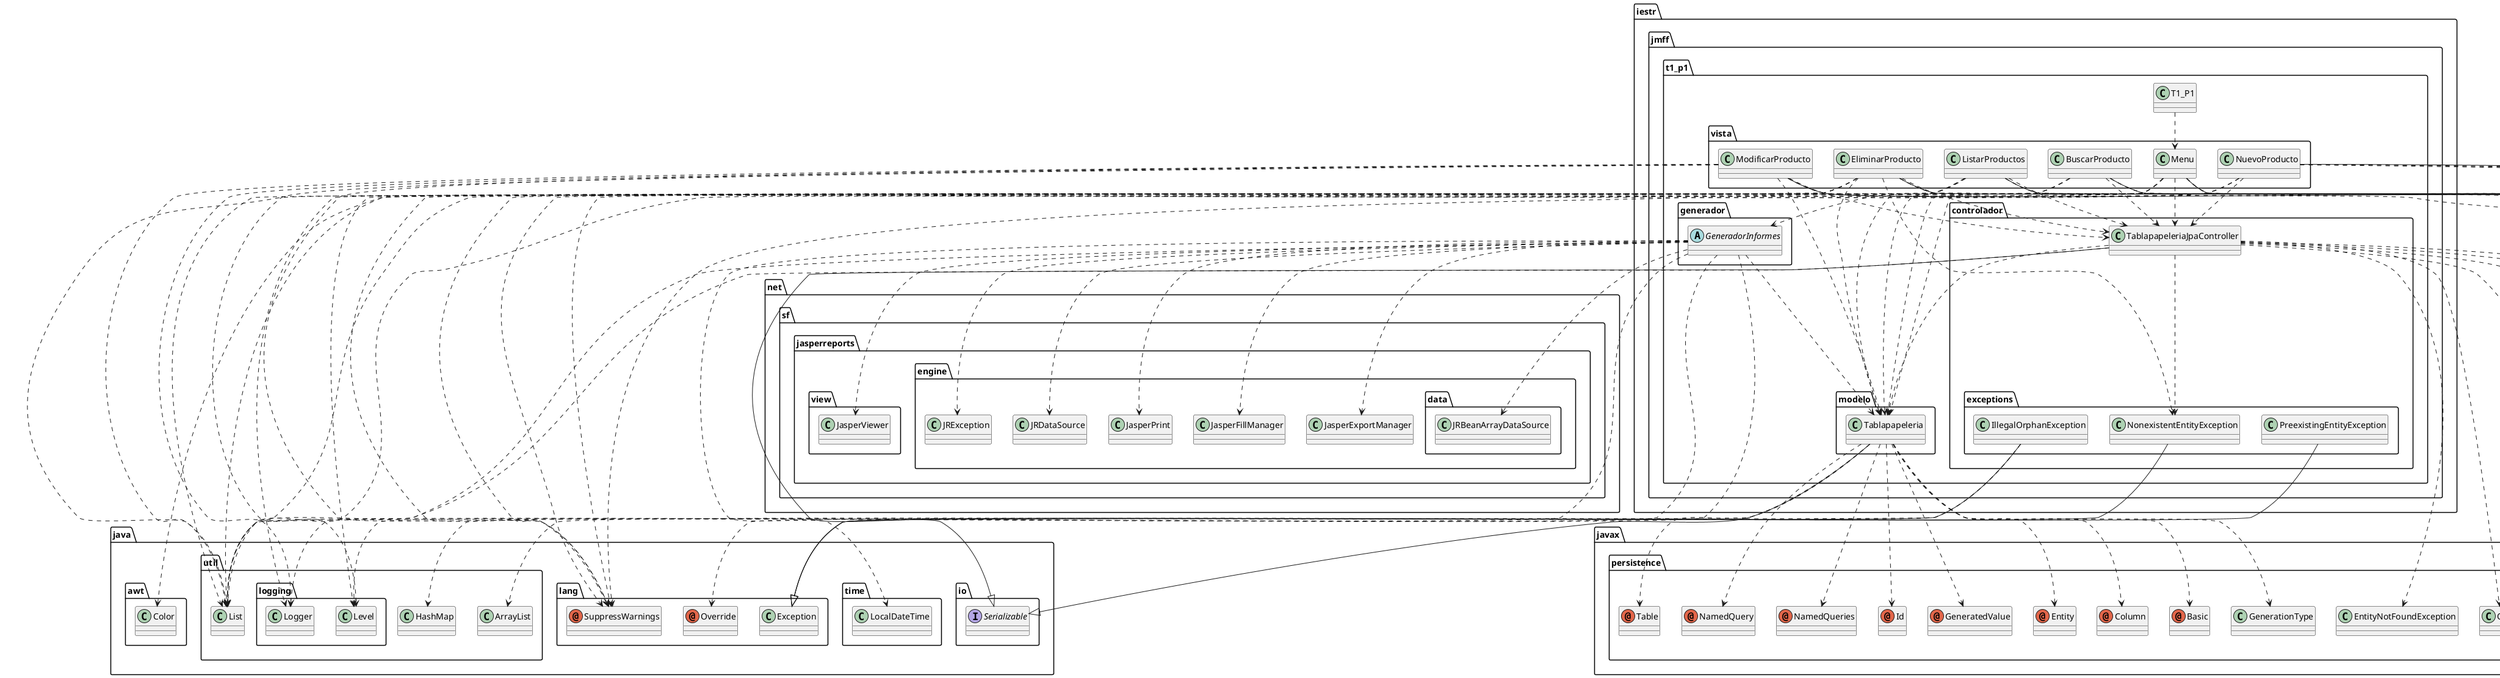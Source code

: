 @startuml
abstract class iestr.jmff.t1_p1.generador.GeneradorInformes
annotation java.lang.Override
annotation java.lang.SuppressWarnings
annotation javax.persistence.Basic
annotation javax.persistence.Column
annotation javax.persistence.Entity
annotation javax.persistence.GeneratedValue
annotation javax.persistence.Id
annotation javax.persistence.NamedQueries
annotation javax.persistence.NamedQuery
annotation javax.persistence.Table
class iestr.jmff.t1_p1.T1_P1
class iestr.jmff.t1_p1.controlador.TablapapeleriaJpaController
class iestr.jmff.t1_p1.controlador.exceptions.IllegalOrphanException
class iestr.jmff.t1_p1.controlador.exceptions.NonexistentEntityException
class iestr.jmff.t1_p1.controlador.exceptions.PreexistingEntityException
class iestr.jmff.t1_p1.modelo.Tablapapeleria
class iestr.jmff.t1_p1.vista.BuscarProducto
class iestr.jmff.t1_p1.vista.EliminarProducto
class iestr.jmff.t1_p1.vista.ListarProductos
class iestr.jmff.t1_p1.vista.Menu
class iestr.jmff.t1_p1.vista.ModificarProducto
class iestr.jmff.t1_p1.vista.NuevoProducto
class java.awt.Color
class java.lang.Exception
class java.time.LocalDateTime
class java.util.ArrayList
class java.util.HashMap
class java.util.List
class java.util.logging.Level
class java.util.logging.Logger
class javax.persistence.EntityManager
class javax.persistence.EntityManagerFactory
class javax.persistence.EntityNotFoundException
class javax.persistence.GenerationType
class javax.persistence.Persistence
class javax.persistence.Query
class javax.persistence.criteria.CriteriaQuery
class javax.persistence.criteria.Root
class javax.swing.JFrame
class javax.swing.JOptionPane
class net.sf.jasperreports.engine.JRDataSource
class net.sf.jasperreports.engine.JRException
class net.sf.jasperreports.engine.JasperExportManager
class net.sf.jasperreports.engine.JasperFillManager
class net.sf.jasperreports.engine.JasperPrint
class net.sf.jasperreports.engine.data.JRBeanArrayDataSource
class net.sf.jasperreports.view.JasperViewer
interface java.io.Serializable
iestr.jmff.t1_p1.generador.GeneradorInformes ..> iestr.jmff.t1_p1.modelo.Tablapapeleria
iestr.jmff.t1_p1.generador.GeneradorInformes ..> java.time.LocalDateTime
iestr.jmff.t1_p1.generador.GeneradorInformes ..> java.util.HashMap
iestr.jmff.t1_p1.generador.GeneradorInformes ..> java.util.List
iestr.jmff.t1_p1.generador.GeneradorInformes ..> java.util.logging.Level
iestr.jmff.t1_p1.generador.GeneradorInformes ..> java.util.logging.Logger
iestr.jmff.t1_p1.generador.GeneradorInformes ..> net.sf.jasperreports.engine.JRDataSource
iestr.jmff.t1_p1.generador.GeneradorInformes ..> net.sf.jasperreports.engine.JRException
iestr.jmff.t1_p1.generador.GeneradorInformes ..> net.sf.jasperreports.engine.JasperExportManager
iestr.jmff.t1_p1.generador.GeneradorInformes ..> net.sf.jasperreports.engine.JasperFillManager
iestr.jmff.t1_p1.generador.GeneradorInformes ..> net.sf.jasperreports.engine.JasperPrint
iestr.jmff.t1_p1.generador.GeneradorInformes ..> net.sf.jasperreports.engine.data.JRBeanArrayDataSource
iestr.jmff.t1_p1.generador.GeneradorInformes ..> net.sf.jasperreports.view.JasperViewer
iestr.jmff.t1_p1.T1_P1 ..> iestr.jmff.t1_p1.vista.Menu
iestr.jmff.t1_p1.controlador.TablapapeleriaJpaController ..> iestr.jmff.t1_p1.controlador.exceptions.NonexistentEntityException
iestr.jmff.t1_p1.controlador.TablapapeleriaJpaController ..> iestr.jmff.t1_p1.modelo.Tablapapeleria
iestr.jmff.t1_p1.controlador.TablapapeleriaJpaController ..> java.util.List
iestr.jmff.t1_p1.controlador.TablapapeleriaJpaController ..> javax.persistence.EntityManager
iestr.jmff.t1_p1.controlador.TablapapeleriaJpaController ..> javax.persistence.EntityManagerFactory
iestr.jmff.t1_p1.controlador.TablapapeleriaJpaController ..> javax.persistence.EntityNotFoundException
iestr.jmff.t1_p1.controlador.TablapapeleriaJpaController ..> javax.persistence.Query
iestr.jmff.t1_p1.controlador.TablapapeleriaJpaController ..> javax.persistence.criteria.CriteriaQuery
iestr.jmff.t1_p1.controlador.TablapapeleriaJpaController ..> javax.persistence.criteria.Root
iestr.jmff.t1_p1.controlador.TablapapeleriaJpaController --|> java.io.Serializable
iestr.jmff.t1_p1.controlador.exceptions.IllegalOrphanException --|> java.lang.Exception
iestr.jmff.t1_p1.controlador.exceptions.IllegalOrphanException ..> java.util.ArrayList
iestr.jmff.t1_p1.controlador.exceptions.IllegalOrphanException ..> java.util.List
iestr.jmff.t1_p1.controlador.exceptions.NonexistentEntityException --|> java.lang.Exception
iestr.jmff.t1_p1.controlador.exceptions.PreexistingEntityException --|> java.lang.Exception
iestr.jmff.t1_p1.modelo.Tablapapeleria ..> java.lang.Override
iestr.jmff.t1_p1.modelo.Tablapapeleria ..> javax.persistence.Basic
iestr.jmff.t1_p1.modelo.Tablapapeleria ..> javax.persistence.Column
iestr.jmff.t1_p1.modelo.Tablapapeleria ..> javax.persistence.Entity
iestr.jmff.t1_p1.modelo.Tablapapeleria ..> javax.persistence.GeneratedValue
iestr.jmff.t1_p1.modelo.Tablapapeleria ..> javax.persistence.Id
iestr.jmff.t1_p1.modelo.Tablapapeleria ..> javax.persistence.NamedQueries
iestr.jmff.t1_p1.modelo.Tablapapeleria ..> javax.persistence.NamedQuery
iestr.jmff.t1_p1.modelo.Tablapapeleria ..> javax.persistence.Table
iestr.jmff.t1_p1.modelo.Tablapapeleria ..> javax.persistence.GenerationType
iestr.jmff.t1_p1.modelo.Tablapapeleria --|> java.io.Serializable
iestr.jmff.t1_p1.vista.BuscarProducto ..> java.lang.SuppressWarnings
iestr.jmff.t1_p1.vista.BuscarProducto ..> iestr.jmff.t1_p1.controlador.TablapapeleriaJpaController
iestr.jmff.t1_p1.vista.BuscarProducto ..> iestr.jmff.t1_p1.modelo.Tablapapeleria
iestr.jmff.t1_p1.vista.BuscarProducto ..> java.util.List
iestr.jmff.t1_p1.vista.BuscarProducto ..> javax.persistence.EntityManagerFactory
iestr.jmff.t1_p1.vista.BuscarProducto ..> javax.persistence.Persistence
iestr.jmff.t1_p1.vista.BuscarProducto --|> javax.swing.JFrame
iestr.jmff.t1_p1.vista.EliminarProducto ..> java.lang.SuppressWarnings
iestr.jmff.t1_p1.vista.EliminarProducto ..> iestr.jmff.t1_p1.controlador.TablapapeleriaJpaController
iestr.jmff.t1_p1.vista.EliminarProducto ..> iestr.jmff.t1_p1.controlador.exceptions.NonexistentEntityException
iestr.jmff.t1_p1.vista.EliminarProducto ..> iestr.jmff.t1_p1.modelo.Tablapapeleria
iestr.jmff.t1_p1.vista.EliminarProducto ..> java.util.List
iestr.jmff.t1_p1.vista.EliminarProducto ..> java.util.logging.Level
iestr.jmff.t1_p1.vista.EliminarProducto ..> java.util.logging.Logger
iestr.jmff.t1_p1.vista.EliminarProducto ..> javax.persistence.EntityManagerFactory
iestr.jmff.t1_p1.vista.EliminarProducto ..> javax.persistence.Persistence
iestr.jmff.t1_p1.vista.EliminarProducto --|> javax.swing.JFrame
iestr.jmff.t1_p1.vista.ListarProductos ..> iestr.jmff.t1_p1.generador.GeneradorInformes
iestr.jmff.t1_p1.vista.ListarProductos ..> java.lang.SuppressWarnings
iestr.jmff.t1_p1.vista.ListarProductos ..> iestr.jmff.t1_p1.controlador.TablapapeleriaJpaController
iestr.jmff.t1_p1.vista.ListarProductos ..> iestr.jmff.t1_p1.modelo.Tablapapeleria
iestr.jmff.t1_p1.vista.ListarProductos ..> java.util.List
iestr.jmff.t1_p1.vista.ListarProductos ..> javax.persistence.EntityManagerFactory
iestr.jmff.t1_p1.vista.ListarProductos ..> javax.persistence.Persistence
iestr.jmff.t1_p1.vista.ListarProductos --|> javax.swing.JFrame
iestr.jmff.t1_p1.vista.Menu ..> java.lang.SuppressWarnings
iestr.jmff.t1_p1.vista.Menu ..> iestr.jmff.t1_p1.controlador.TablapapeleriaJpaController
iestr.jmff.t1_p1.vista.Menu ..> iestr.jmff.t1_p1.modelo.Tablapapeleria
iestr.jmff.t1_p1.vista.Menu ..> java.awt.Color
iestr.jmff.t1_p1.vista.Menu ..> java.util.List
iestr.jmff.t1_p1.vista.Menu ..> javax.persistence.EntityManagerFactory
iestr.jmff.t1_p1.vista.Menu ..> javax.persistence.Persistence
iestr.jmff.t1_p1.vista.Menu --|> javax.swing.JFrame
iestr.jmff.t1_p1.vista.Menu ..> javax.swing.JOptionPane
iestr.jmff.t1_p1.vista.ModificarProducto ..> java.lang.SuppressWarnings
iestr.jmff.t1_p1.vista.ModificarProducto ..> iestr.jmff.t1_p1.controlador.TablapapeleriaJpaController
iestr.jmff.t1_p1.vista.ModificarProducto ..> iestr.jmff.t1_p1.modelo.Tablapapeleria
iestr.jmff.t1_p1.vista.ModificarProducto ..> java.util.List
iestr.jmff.t1_p1.vista.ModificarProducto ..> java.util.logging.Level
iestr.jmff.t1_p1.vista.ModificarProducto ..> java.util.logging.Logger
iestr.jmff.t1_p1.vista.ModificarProducto ..> javax.persistence.EntityManagerFactory
iestr.jmff.t1_p1.vista.ModificarProducto ..> javax.persistence.Persistence
iestr.jmff.t1_p1.vista.ModificarProducto --|> javax.swing.JFrame
iestr.jmff.t1_p1.vista.NuevoProducto ..> java.lang.SuppressWarnings
iestr.jmff.t1_p1.vista.NuevoProducto ..> iestr.jmff.t1_p1.controlador.TablapapeleriaJpaController
iestr.jmff.t1_p1.vista.NuevoProducto ..> iestr.jmff.t1_p1.modelo.Tablapapeleria
iestr.jmff.t1_p1.vista.NuevoProducto ..> java.util.List
iestr.jmff.t1_p1.vista.NuevoProducto ..> javax.persistence.EntityManagerFactory
iestr.jmff.t1_p1.vista.NuevoProducto ..> javax.persistence.Persistence
iestr.jmff.t1_p1.vista.NuevoProducto --|> javax.swing.JFrame
iestr.jmff.t1_p1.vista.NuevoProducto ..> javax.swing.JOptionPane
@enduml